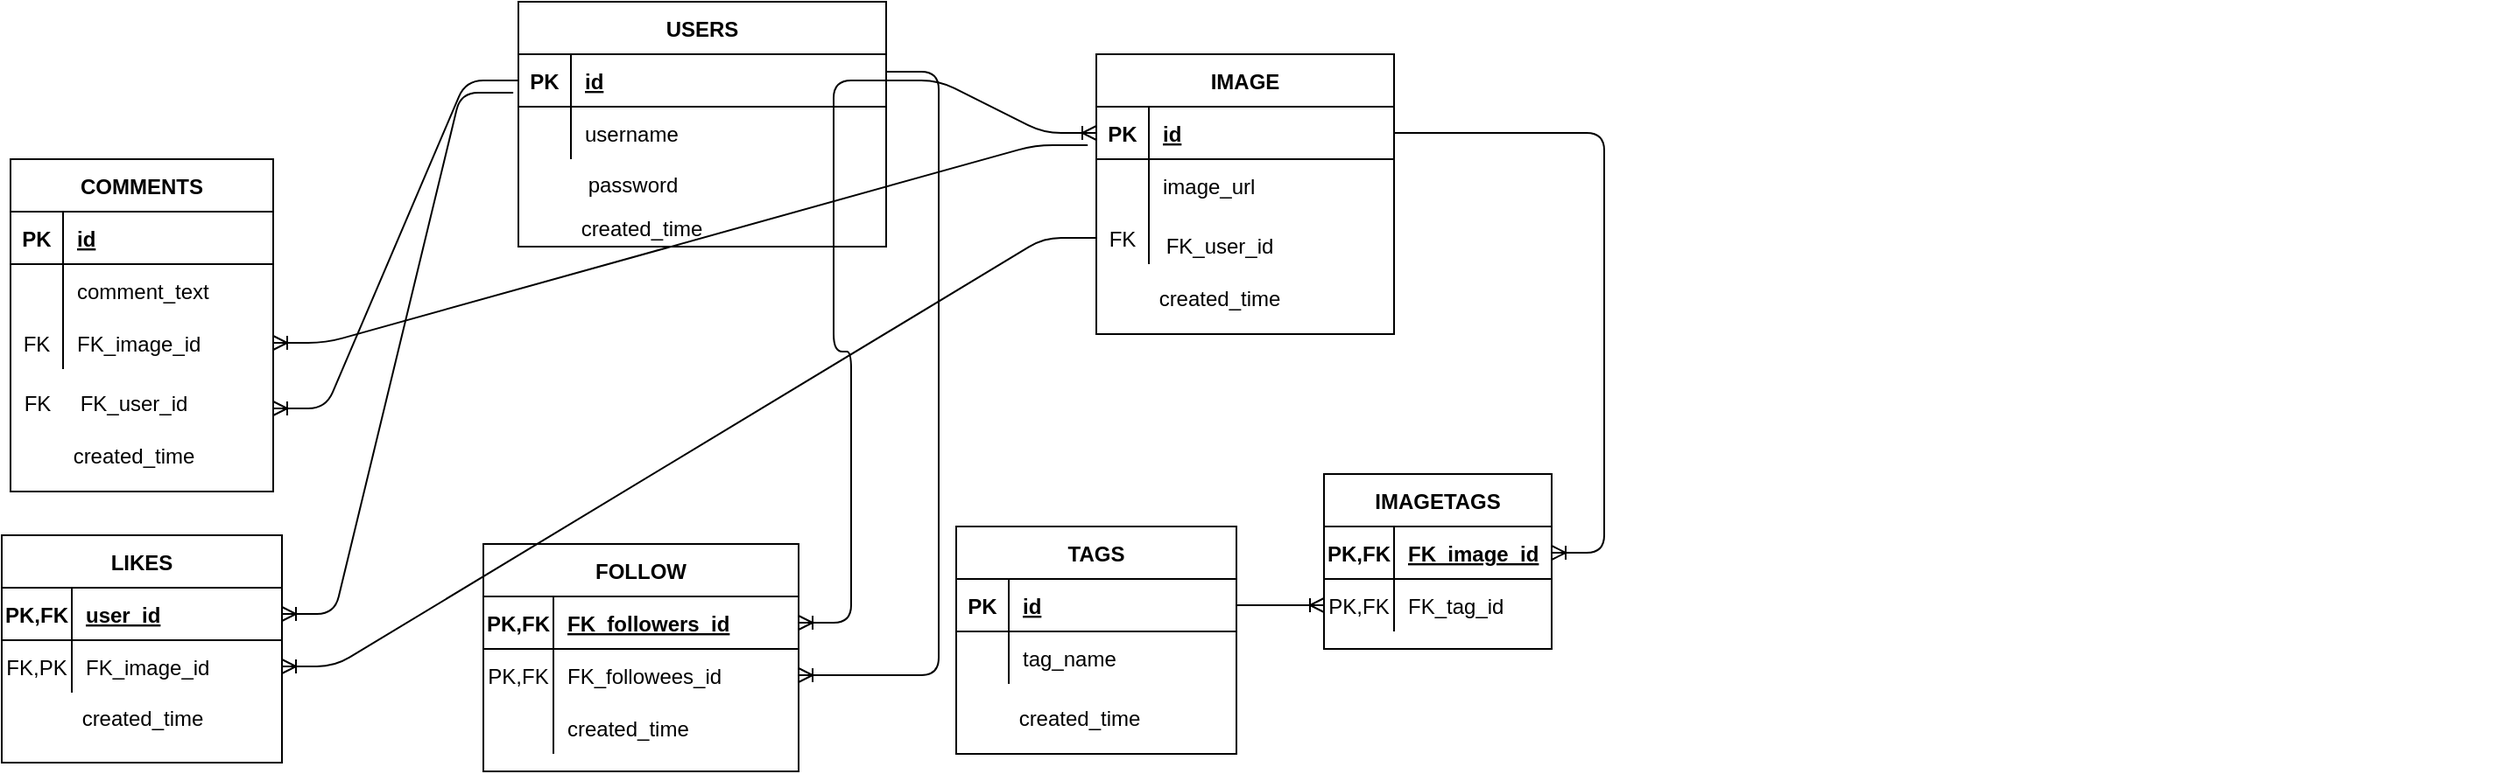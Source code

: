 <mxfile version="14.5.1" type="device"><diagram id="R2lEEEUBdFMjLlhIrx00" name="Page-1"><mxGraphModel dx="1636" dy="523" grid="1" gridSize="10" guides="1" tooltips="1" connect="1" arrows="1" fold="1" page="1" pageScale="1" pageWidth="850" pageHeight="1100" math="0" shadow="0" extFonts="Permanent Marker^https://fonts.googleapis.com/css?family=Permanent+Marker"><root><mxCell id="0"/><mxCell id="1" parent="0"/><mxCell id="C-vyLk0tnHw3VtMMgP7b-2" value="COMMENTS" style="shape=table;startSize=30;container=1;collapsible=1;childLayout=tableLayout;fixedRows=1;rowLines=0;fontStyle=1;align=center;resizeLast=1;" parent="1" vertex="1"><mxGeometry x="-60" y="120" width="150" height="190" as="geometry"/></mxCell><mxCell id="C-vyLk0tnHw3VtMMgP7b-3" value="" style="shape=partialRectangle;collapsible=0;dropTarget=0;pointerEvents=0;fillColor=none;points=[[0,0.5],[1,0.5]];portConstraint=eastwest;top=0;left=0;right=0;bottom=1;" parent="C-vyLk0tnHw3VtMMgP7b-2" vertex="1"><mxGeometry y="30" width="150" height="30" as="geometry"/></mxCell><mxCell id="C-vyLk0tnHw3VtMMgP7b-4" value="PK" style="shape=partialRectangle;overflow=hidden;connectable=0;fillColor=none;top=0;left=0;bottom=0;right=0;fontStyle=1;" parent="C-vyLk0tnHw3VtMMgP7b-3" vertex="1"><mxGeometry width="30" height="30" as="geometry"/></mxCell><mxCell id="C-vyLk0tnHw3VtMMgP7b-5" value="id" style="shape=partialRectangle;overflow=hidden;connectable=0;fillColor=none;top=0;left=0;bottom=0;right=0;align=left;spacingLeft=6;fontStyle=5;" parent="C-vyLk0tnHw3VtMMgP7b-3" vertex="1"><mxGeometry x="30" width="120" height="30" as="geometry"/></mxCell><mxCell id="C-vyLk0tnHw3VtMMgP7b-6" value="" style="shape=partialRectangle;collapsible=0;dropTarget=0;pointerEvents=0;fillColor=none;points=[[0,0.5],[1,0.5]];portConstraint=eastwest;top=0;left=0;right=0;bottom=0;" parent="C-vyLk0tnHw3VtMMgP7b-2" vertex="1"><mxGeometry y="60" width="150" height="30" as="geometry"/></mxCell><mxCell id="C-vyLk0tnHw3VtMMgP7b-7" value="&#xA;" style="shape=partialRectangle;overflow=hidden;connectable=0;fillColor=none;top=0;left=0;bottom=0;right=0;" parent="C-vyLk0tnHw3VtMMgP7b-6" vertex="1"><mxGeometry width="30" height="30" as="geometry"/></mxCell><mxCell id="C-vyLk0tnHw3VtMMgP7b-8" value="comment_text" style="shape=partialRectangle;overflow=hidden;connectable=0;fillColor=none;top=0;left=0;bottom=0;right=0;align=left;spacingLeft=6;" parent="C-vyLk0tnHw3VtMMgP7b-6" vertex="1"><mxGeometry x="30" width="120" height="30" as="geometry"/></mxCell><mxCell id="C-vyLk0tnHw3VtMMgP7b-9" value="" style="shape=partialRectangle;collapsible=0;dropTarget=0;pointerEvents=0;fillColor=none;points=[[0,0.5],[1,0.5]];portConstraint=eastwest;top=0;left=0;right=0;bottom=0;" parent="C-vyLk0tnHw3VtMMgP7b-2" vertex="1"><mxGeometry y="90" width="150" height="30" as="geometry"/></mxCell><mxCell id="C-vyLk0tnHw3VtMMgP7b-10" value="FK" style="shape=partialRectangle;overflow=hidden;connectable=0;fillColor=none;top=0;left=0;bottom=0;right=0;" parent="C-vyLk0tnHw3VtMMgP7b-9" vertex="1"><mxGeometry width="30" height="30" as="geometry"/></mxCell><mxCell id="C-vyLk0tnHw3VtMMgP7b-11" value="FK_image_id" style="shape=partialRectangle;overflow=hidden;connectable=0;fillColor=none;top=0;left=0;bottom=0;right=0;align=left;spacingLeft=6;" parent="C-vyLk0tnHw3VtMMgP7b-9" vertex="1"><mxGeometry x="30" width="120" height="30" as="geometry"/></mxCell><mxCell id="C-vyLk0tnHw3VtMMgP7b-13" value="IMAGE" style="shape=table;startSize=30;container=1;collapsible=1;childLayout=tableLayout;fixedRows=1;rowLines=0;fontStyle=1;align=center;resizeLast=1;" parent="1" vertex="1"><mxGeometry x="560" y="60" width="170" height="160" as="geometry"/></mxCell><mxCell id="C-vyLk0tnHw3VtMMgP7b-14" value="" style="shape=partialRectangle;collapsible=0;dropTarget=0;pointerEvents=0;fillColor=none;points=[[0,0.5],[1,0.5]];portConstraint=eastwest;top=0;left=0;right=0;bottom=1;" parent="C-vyLk0tnHw3VtMMgP7b-13" vertex="1"><mxGeometry y="30" width="170" height="30" as="geometry"/></mxCell><mxCell id="C-vyLk0tnHw3VtMMgP7b-15" value="PK" style="shape=partialRectangle;overflow=hidden;connectable=0;fillColor=none;top=0;left=0;bottom=0;right=0;fontStyle=1;" parent="C-vyLk0tnHw3VtMMgP7b-14" vertex="1"><mxGeometry width="30" height="30" as="geometry"/></mxCell><mxCell id="C-vyLk0tnHw3VtMMgP7b-16" value="id" style="shape=partialRectangle;overflow=hidden;connectable=0;fillColor=none;top=0;left=0;bottom=0;right=0;align=left;spacingLeft=6;fontStyle=5;" parent="C-vyLk0tnHw3VtMMgP7b-14" vertex="1"><mxGeometry x="30" width="140" height="30" as="geometry"/></mxCell><mxCell id="C-vyLk0tnHw3VtMMgP7b-17" value="" style="shape=partialRectangle;collapsible=0;dropTarget=0;pointerEvents=0;fillColor=none;points=[[0,0.5],[1,0.5]];portConstraint=eastwest;top=0;left=0;right=0;bottom=0;" parent="C-vyLk0tnHw3VtMMgP7b-13" vertex="1"><mxGeometry y="60" width="170" height="30" as="geometry"/></mxCell><mxCell id="C-vyLk0tnHw3VtMMgP7b-18" value="" style="shape=partialRectangle;overflow=hidden;connectable=0;fillColor=none;top=0;left=0;bottom=0;right=0;" parent="C-vyLk0tnHw3VtMMgP7b-17" vertex="1"><mxGeometry width="30" height="30" as="geometry"/></mxCell><mxCell id="C-vyLk0tnHw3VtMMgP7b-19" value="image_url" style="shape=partialRectangle;overflow=hidden;connectable=0;fillColor=none;top=0;left=0;bottom=0;right=0;align=left;spacingLeft=6;" parent="C-vyLk0tnHw3VtMMgP7b-17" vertex="1"><mxGeometry x="30" width="140" height="30" as="geometry"/></mxCell><mxCell id="C-vyLk0tnHw3VtMMgP7b-20" value="" style="shape=partialRectangle;collapsible=0;dropTarget=0;pointerEvents=0;fillColor=none;points=[[0,0.5],[1,0.5]];portConstraint=eastwest;top=0;left=0;right=0;bottom=0;" parent="C-vyLk0tnHw3VtMMgP7b-13" vertex="1"><mxGeometry y="90" width="170" height="30" as="geometry"/></mxCell><mxCell id="C-vyLk0tnHw3VtMMgP7b-21" value="FK" style="shape=partialRectangle;overflow=hidden;connectable=0;fillColor=none;top=0;left=0;bottom=0;right=0;" parent="C-vyLk0tnHw3VtMMgP7b-20" vertex="1"><mxGeometry width="30" height="30" as="geometry"/></mxCell><mxCell id="C-vyLk0tnHw3VtMMgP7b-22" value="" style="shape=partialRectangle;overflow=hidden;connectable=0;fillColor=none;top=0;left=0;bottom=0;right=0;align=left;spacingLeft=6;" parent="C-vyLk0tnHw3VtMMgP7b-20" vertex="1"><mxGeometry x="30" width="140" height="30" as="geometry"/></mxCell><mxCell id="C-vyLk0tnHw3VtMMgP7b-23" value="USERS" style="shape=table;startSize=30;container=1;collapsible=1;childLayout=tableLayout;fixedRows=1;rowLines=0;fontStyle=1;align=center;resizeLast=1;" parent="1" vertex="1"><mxGeometry x="230" y="30" width="210" height="140" as="geometry"/></mxCell><mxCell id="C-vyLk0tnHw3VtMMgP7b-24" value="" style="shape=partialRectangle;collapsible=0;dropTarget=0;pointerEvents=0;fillColor=none;points=[[0,0.5],[1,0.5]];portConstraint=eastwest;top=0;left=0;right=0;bottom=1;" parent="C-vyLk0tnHw3VtMMgP7b-23" vertex="1"><mxGeometry y="30" width="210" height="30" as="geometry"/></mxCell><mxCell id="C-vyLk0tnHw3VtMMgP7b-25" value="PK" style="shape=partialRectangle;overflow=hidden;connectable=0;fillColor=none;top=0;left=0;bottom=0;right=0;fontStyle=1;" parent="C-vyLk0tnHw3VtMMgP7b-24" vertex="1"><mxGeometry width="30" height="30" as="geometry"/></mxCell><mxCell id="C-vyLk0tnHw3VtMMgP7b-26" value="id" style="shape=partialRectangle;overflow=hidden;connectable=0;fillColor=none;top=0;left=0;bottom=0;right=0;align=left;spacingLeft=6;fontStyle=5;" parent="C-vyLk0tnHw3VtMMgP7b-24" vertex="1"><mxGeometry x="30" width="180" height="30" as="geometry"/></mxCell><mxCell id="C-vyLk0tnHw3VtMMgP7b-27" value="" style="shape=partialRectangle;collapsible=0;dropTarget=0;pointerEvents=0;fillColor=none;points=[[0,0.5],[1,0.5]];portConstraint=eastwest;top=0;left=0;right=0;bottom=0;" parent="C-vyLk0tnHw3VtMMgP7b-23" vertex="1"><mxGeometry y="60" width="210" height="30" as="geometry"/></mxCell><mxCell id="C-vyLk0tnHw3VtMMgP7b-28" value="" style="shape=partialRectangle;overflow=hidden;connectable=0;fillColor=none;top=0;left=0;bottom=0;right=0;" parent="C-vyLk0tnHw3VtMMgP7b-27" vertex="1"><mxGeometry width="30" height="30" as="geometry"/></mxCell><mxCell id="C-vyLk0tnHw3VtMMgP7b-29" value="username" style="shape=partialRectangle;overflow=hidden;connectable=0;fillColor=none;top=0;left=0;bottom=0;right=0;align=left;spacingLeft=6;" parent="C-vyLk0tnHw3VtMMgP7b-27" vertex="1"><mxGeometry x="30" width="180" height="30" as="geometry"/></mxCell><mxCell id="NSXjlxzXcqo6Fx_7cMjA-2" value="password" style="text;html=1;align=center;verticalAlign=middle;resizable=0;points=[];autosize=1;" parent="1" vertex="1"><mxGeometry x="260" y="125" width="70" height="20" as="geometry"/></mxCell><mxCell id="NSXjlxzXcqo6Fx_7cMjA-3" value="created_time" style="text;html=1;align=center;verticalAlign=middle;resizable=0;points=[];autosize=1;" parent="1" vertex="1"><mxGeometry x="260" y="150" width="80" height="20" as="geometry"/></mxCell><mxCell id="NSXjlxzXcqo6Fx_7cMjA-4" value="FK_user_id" style="text;html=1;align=center;verticalAlign=middle;resizable=0;points=[];autosize=1;" parent="1" vertex="1"><mxGeometry x="-30" y="250" width="80" height="20" as="geometry"/></mxCell><mxCell id="NSXjlxzXcqo6Fx_7cMjA-6" value="created_time" style="text;html=1;align=center;verticalAlign=middle;resizable=0;points=[];autosize=1;" parent="1" vertex="1"><mxGeometry x="-30" y="280" width="80" height="20" as="geometry"/></mxCell><mxCell id="NSXjlxzXcqo6Fx_7cMjA-7" value="FK" style="text;html=1;align=center;verticalAlign=middle;resizable=0;points=[];autosize=1;" parent="1" vertex="1"><mxGeometry x="-60" y="250" width="30" height="20" as="geometry"/></mxCell><mxCell id="NSXjlxzXcqo6Fx_7cMjA-13" value="" style="shape=partialRectangle;overflow=hidden;connectable=0;fillColor=none;top=0;left=0;bottom=0;right=0;align=left;spacingLeft=6;" parent="1" vertex="1"><mxGeometry x="1140" y="60" width="220" height="30" as="geometry"/></mxCell><mxCell id="NSXjlxzXcqo6Fx_7cMjA-14" value="FK_user_id" style="text;html=1;align=center;verticalAlign=middle;resizable=0;points=[];autosize=1;" parent="1" vertex="1"><mxGeometry x="590" y="160" width="80" height="20" as="geometry"/></mxCell><mxCell id="NSXjlxzXcqo6Fx_7cMjA-16" value="created_time" style="text;html=1;align=center;verticalAlign=middle;resizable=0;points=[];autosize=1;" parent="1" vertex="1"><mxGeometry x="590" y="190" width="80" height="20" as="geometry"/></mxCell><mxCell id="NSXjlxzXcqo6Fx_7cMjA-18" value="LIKES" style="shape=table;startSize=30;container=1;collapsible=1;childLayout=tableLayout;fixedRows=1;rowLines=0;fontStyle=1;align=center;resizeLast=1;" parent="1" vertex="1"><mxGeometry x="-65" y="335" width="160" height="130" as="geometry"/></mxCell><mxCell id="NSXjlxzXcqo6Fx_7cMjA-19" value="" style="shape=partialRectangle;collapsible=0;dropTarget=0;pointerEvents=0;fillColor=none;points=[[0,0.5],[1,0.5]];portConstraint=eastwest;top=0;left=0;right=0;bottom=1;" parent="NSXjlxzXcqo6Fx_7cMjA-18" vertex="1"><mxGeometry y="30" width="160" height="30" as="geometry"/></mxCell><mxCell id="NSXjlxzXcqo6Fx_7cMjA-20" value="PK,FK" style="shape=partialRectangle;overflow=hidden;connectable=0;fillColor=none;top=0;left=0;bottom=0;right=0;fontStyle=1;" parent="NSXjlxzXcqo6Fx_7cMjA-19" vertex="1"><mxGeometry width="40" height="30" as="geometry"/></mxCell><mxCell id="NSXjlxzXcqo6Fx_7cMjA-21" value="user_id" style="shape=partialRectangle;overflow=hidden;connectable=0;fillColor=none;top=0;left=0;bottom=0;right=0;align=left;spacingLeft=6;fontStyle=5;" parent="NSXjlxzXcqo6Fx_7cMjA-19" vertex="1"><mxGeometry x="40" width="120" height="30" as="geometry"/></mxCell><mxCell id="NSXjlxzXcqo6Fx_7cMjA-22" value="" style="shape=partialRectangle;collapsible=0;dropTarget=0;pointerEvents=0;fillColor=none;points=[[0,0.5],[1,0.5]];portConstraint=eastwest;top=0;left=0;right=0;bottom=0;" parent="NSXjlxzXcqo6Fx_7cMjA-18" vertex="1"><mxGeometry y="60" width="160" height="30" as="geometry"/></mxCell><mxCell id="NSXjlxzXcqo6Fx_7cMjA-23" value="FK,PK" style="shape=partialRectangle;overflow=hidden;connectable=0;fillColor=none;top=0;left=0;bottom=0;right=0;" parent="NSXjlxzXcqo6Fx_7cMjA-22" vertex="1"><mxGeometry width="40" height="30" as="geometry"/></mxCell><mxCell id="NSXjlxzXcqo6Fx_7cMjA-24" value="FK_image_id" style="shape=partialRectangle;overflow=hidden;connectable=0;fillColor=none;top=0;left=0;bottom=0;right=0;align=left;spacingLeft=6;" parent="NSXjlxzXcqo6Fx_7cMjA-22" vertex="1"><mxGeometry x="40" width="120" height="30" as="geometry"/></mxCell><mxCell id="NSXjlxzXcqo6Fx_7cMjA-26" value="&lt;div&gt;created_time&lt;/div&gt;" style="text;html=1;align=center;verticalAlign=middle;resizable=0;points=[];autosize=1;" parent="1" vertex="1"><mxGeometry x="-25" y="430" width="80" height="20" as="geometry"/></mxCell><mxCell id="NSXjlxzXcqo6Fx_7cMjA-27" value="TAGS" style="shape=table;startSize=30;container=1;collapsible=1;childLayout=tableLayout;fixedRows=1;rowLines=0;fontStyle=1;align=center;resizeLast=1;" parent="1" vertex="1"><mxGeometry x="480" y="330" width="160" height="130" as="geometry"/></mxCell><mxCell id="NSXjlxzXcqo6Fx_7cMjA-28" value="" style="shape=partialRectangle;collapsible=0;dropTarget=0;pointerEvents=0;fillColor=none;points=[[0,0.5],[1,0.5]];portConstraint=eastwest;top=0;left=0;right=0;bottom=1;" parent="NSXjlxzXcqo6Fx_7cMjA-27" vertex="1"><mxGeometry y="30" width="160" height="30" as="geometry"/></mxCell><mxCell id="NSXjlxzXcqo6Fx_7cMjA-29" value="PK" style="shape=partialRectangle;overflow=hidden;connectable=0;fillColor=none;top=0;left=0;bottom=0;right=0;fontStyle=1;" parent="NSXjlxzXcqo6Fx_7cMjA-28" vertex="1"><mxGeometry width="30" height="30" as="geometry"/></mxCell><mxCell id="NSXjlxzXcqo6Fx_7cMjA-30" value="id" style="shape=partialRectangle;overflow=hidden;connectable=0;fillColor=none;top=0;left=0;bottom=0;right=0;align=left;spacingLeft=6;fontStyle=5;" parent="NSXjlxzXcqo6Fx_7cMjA-28" vertex="1"><mxGeometry x="30" width="130" height="30" as="geometry"/></mxCell><mxCell id="NSXjlxzXcqo6Fx_7cMjA-31" value="" style="shape=partialRectangle;collapsible=0;dropTarget=0;pointerEvents=0;fillColor=none;points=[[0,0.5],[1,0.5]];portConstraint=eastwest;top=0;left=0;right=0;bottom=0;" parent="NSXjlxzXcqo6Fx_7cMjA-27" vertex="1"><mxGeometry y="60" width="160" height="30" as="geometry"/></mxCell><mxCell id="NSXjlxzXcqo6Fx_7cMjA-32" value="" style="shape=partialRectangle;overflow=hidden;connectable=0;fillColor=none;top=0;left=0;bottom=0;right=0;" parent="NSXjlxzXcqo6Fx_7cMjA-31" vertex="1"><mxGeometry width="30" height="30" as="geometry"/></mxCell><mxCell id="NSXjlxzXcqo6Fx_7cMjA-33" value="tag_name" style="shape=partialRectangle;overflow=hidden;connectable=0;fillColor=none;top=0;left=0;bottom=0;right=0;align=left;spacingLeft=6;" parent="NSXjlxzXcqo6Fx_7cMjA-31" vertex="1"><mxGeometry x="30" width="130" height="30" as="geometry"/></mxCell><mxCell id="NSXjlxzXcqo6Fx_7cMjA-34" value="&lt;div&gt;created_time&lt;/div&gt;" style="text;html=1;align=center;verticalAlign=middle;resizable=0;points=[];autosize=1;" parent="1" vertex="1"><mxGeometry x="510" y="430" width="80" height="20" as="geometry"/></mxCell><mxCell id="GLfAoDUs2Q5pukhVORDA-44" value="FOLLOW" style="shape=table;startSize=30;container=1;collapsible=1;childLayout=tableLayout;fixedRows=1;rowLines=0;fontStyle=1;align=center;resizeLast=1;rounded=0;sketch=0;" parent="1" vertex="1"><mxGeometry x="210" y="340" width="180" height="130" as="geometry"/></mxCell><mxCell id="GLfAoDUs2Q5pukhVORDA-45" value="" style="shape=partialRectangle;collapsible=0;dropTarget=0;pointerEvents=0;fillColor=none;top=0;left=0;bottom=1;right=0;points=[[0,0.5],[1,0.5]];portConstraint=eastwest;" parent="GLfAoDUs2Q5pukhVORDA-44" vertex="1"><mxGeometry y="30" width="180" height="30" as="geometry"/></mxCell><mxCell id="GLfAoDUs2Q5pukhVORDA-46" value="PK,FK" style="shape=partialRectangle;connectable=0;fillColor=none;top=0;left=0;bottom=0;right=0;fontStyle=1;overflow=hidden;" parent="GLfAoDUs2Q5pukhVORDA-45" vertex="1"><mxGeometry width="40" height="30" as="geometry"/></mxCell><mxCell id="GLfAoDUs2Q5pukhVORDA-47" value="FK_followers_id" style="shape=partialRectangle;connectable=0;fillColor=none;top=0;left=0;bottom=0;right=0;align=left;spacingLeft=6;fontStyle=5;overflow=hidden;" parent="GLfAoDUs2Q5pukhVORDA-45" vertex="1"><mxGeometry x="40" width="140" height="30" as="geometry"/></mxCell><mxCell id="GLfAoDUs2Q5pukhVORDA-48" value="" style="shape=partialRectangle;collapsible=0;dropTarget=0;pointerEvents=0;fillColor=none;top=0;left=0;bottom=0;right=0;points=[[0,0.5],[1,0.5]];portConstraint=eastwest;" parent="GLfAoDUs2Q5pukhVORDA-44" vertex="1"><mxGeometry y="60" width="180" height="30" as="geometry"/></mxCell><mxCell id="GLfAoDUs2Q5pukhVORDA-49" value="PK,FK" style="shape=partialRectangle;connectable=0;fillColor=none;top=0;left=0;bottom=0;right=0;editable=1;overflow=hidden;" parent="GLfAoDUs2Q5pukhVORDA-48" vertex="1"><mxGeometry width="40" height="30" as="geometry"/></mxCell><mxCell id="GLfAoDUs2Q5pukhVORDA-50" value="FK_followees_id" style="shape=partialRectangle;connectable=0;fillColor=none;top=0;left=0;bottom=0;right=0;align=left;spacingLeft=6;overflow=hidden;" parent="GLfAoDUs2Q5pukhVORDA-48" vertex="1"><mxGeometry x="40" width="140" height="30" as="geometry"/></mxCell><mxCell id="GLfAoDUs2Q5pukhVORDA-51" value="" style="shape=partialRectangle;collapsible=0;dropTarget=0;pointerEvents=0;fillColor=none;top=0;left=0;bottom=0;right=0;points=[[0,0.5],[1,0.5]];portConstraint=eastwest;" parent="GLfAoDUs2Q5pukhVORDA-44" vertex="1"><mxGeometry y="90" width="180" height="30" as="geometry"/></mxCell><mxCell id="GLfAoDUs2Q5pukhVORDA-52" value="" style="shape=partialRectangle;connectable=0;fillColor=none;top=0;left=0;bottom=0;right=0;editable=1;overflow=hidden;" parent="GLfAoDUs2Q5pukhVORDA-51" vertex="1"><mxGeometry width="40" height="30" as="geometry"/></mxCell><mxCell id="GLfAoDUs2Q5pukhVORDA-53" value="created_time" style="shape=partialRectangle;connectable=0;fillColor=none;top=0;left=0;bottom=0;right=0;align=left;spacingLeft=6;overflow=hidden;" parent="GLfAoDUs2Q5pukhVORDA-51" vertex="1"><mxGeometry x="40" width="140" height="30" as="geometry"/></mxCell><mxCell id="GLfAoDUs2Q5pukhVORDA-60" value="IMAGETAGS" style="shape=table;startSize=30;container=1;collapsible=1;childLayout=tableLayout;fixedRows=1;rowLines=0;fontStyle=1;align=center;resizeLast=1;rounded=0;sketch=0;" parent="1" vertex="1"><mxGeometry x="690" y="300" width="130" height="100" as="geometry"/></mxCell><mxCell id="GLfAoDUs2Q5pukhVORDA-61" value="" style="shape=partialRectangle;collapsible=0;dropTarget=0;pointerEvents=0;fillColor=none;top=0;left=0;bottom=1;right=0;points=[[0,0.5],[1,0.5]];portConstraint=eastwest;" parent="GLfAoDUs2Q5pukhVORDA-60" vertex="1"><mxGeometry y="30" width="130" height="30" as="geometry"/></mxCell><mxCell id="GLfAoDUs2Q5pukhVORDA-62" value="PK,FK" style="shape=partialRectangle;connectable=0;fillColor=none;top=0;left=0;bottom=0;right=0;fontStyle=1;overflow=hidden;" parent="GLfAoDUs2Q5pukhVORDA-61" vertex="1"><mxGeometry width="40" height="30" as="geometry"/></mxCell><mxCell id="GLfAoDUs2Q5pukhVORDA-63" value="FK_image_id" style="shape=partialRectangle;connectable=0;fillColor=none;top=0;left=0;bottom=0;right=0;align=left;spacingLeft=6;fontStyle=5;overflow=hidden;" parent="GLfAoDUs2Q5pukhVORDA-61" vertex="1"><mxGeometry x="40" width="90" height="30" as="geometry"/></mxCell><mxCell id="GLfAoDUs2Q5pukhVORDA-64" value="" style="shape=partialRectangle;collapsible=0;dropTarget=0;pointerEvents=0;fillColor=none;top=0;left=0;bottom=0;right=0;points=[[0,0.5],[1,0.5]];portConstraint=eastwest;" parent="GLfAoDUs2Q5pukhVORDA-60" vertex="1"><mxGeometry y="60" width="130" height="30" as="geometry"/></mxCell><mxCell id="GLfAoDUs2Q5pukhVORDA-65" value="PK,FK" style="shape=partialRectangle;connectable=0;fillColor=none;top=0;left=0;bottom=0;right=0;editable=1;overflow=hidden;" parent="GLfAoDUs2Q5pukhVORDA-64" vertex="1"><mxGeometry width="40" height="30" as="geometry"/></mxCell><mxCell id="GLfAoDUs2Q5pukhVORDA-66" value="FK_tag_id" style="shape=partialRectangle;connectable=0;fillColor=none;top=0;left=0;bottom=0;right=0;align=left;spacingLeft=6;overflow=hidden;" parent="GLfAoDUs2Q5pukhVORDA-64" vertex="1"><mxGeometry x="40" width="90" height="30" as="geometry"/></mxCell><mxCell id="GLfAoDUs2Q5pukhVORDA-75" value="" style="edgeStyle=entityRelationEdgeStyle;fontSize=12;html=1;endArrow=ERoneToMany;exitX=1;exitY=0.5;exitDx=0;exitDy=0;entryX=0;entryY=0.5;entryDx=0;entryDy=0;" parent="1" source="C-vyLk0tnHw3VtMMgP7b-24" target="C-vyLk0tnHw3VtMMgP7b-14" edge="1"><mxGeometry width="100" height="100" relative="1" as="geometry"><mxPoint x="180" y="310" as="sourcePoint"/><mxPoint x="170" y="340" as="targetPoint"/></mxGeometry></mxCell><mxCell id="GLfAoDUs2Q5pukhVORDA-79" value="" style="edgeStyle=entityRelationEdgeStyle;fontSize=12;html=1;endArrow=ERoneToMany;exitX=-0.029;exitY=0.733;exitDx=0;exitDy=0;exitPerimeter=0;entryX=1;entryY=0.5;entryDx=0;entryDy=0;" parent="1" source="C-vyLk0tnHw3VtMMgP7b-14" target="C-vyLk0tnHw3VtMMgP7b-9" edge="1"><mxGeometry width="100" height="100" relative="1" as="geometry"><mxPoint x="510" y="130" as="sourcePoint"/><mxPoint x="350" y="220" as="targetPoint"/></mxGeometry></mxCell><mxCell id="GLfAoDUs2Q5pukhVORDA-80" value="" style="edgeStyle=entityRelationEdgeStyle;fontSize=12;html=1;endArrow=ERoneToMany;entryX=1;entryY=0.75;entryDx=0;entryDy=0;exitX=0;exitY=0.5;exitDx=0;exitDy=0;" parent="1" source="C-vyLk0tnHw3VtMMgP7b-24" target="C-vyLk0tnHw3VtMMgP7b-2" edge="1"><mxGeometry width="100" height="100" relative="1" as="geometry"><mxPoint x="250" y="310" as="sourcePoint"/><mxPoint x="350" y="210" as="targetPoint"/></mxGeometry></mxCell><mxCell id="GLfAoDUs2Q5pukhVORDA-81" value="" style="edgeStyle=entityRelationEdgeStyle;fontSize=12;html=1;endArrow=ERoneToMany;exitX=-0.014;exitY=0.733;exitDx=0;exitDy=0;exitPerimeter=0;entryX=1;entryY=0.5;entryDx=0;entryDy=0;" parent="1" source="C-vyLk0tnHw3VtMMgP7b-24" target="NSXjlxzXcqo6Fx_7cMjA-19" edge="1"><mxGeometry width="100" height="100" relative="1" as="geometry"><mxPoint x="150" y="380" as="sourcePoint"/><mxPoint x="250" y="280" as="targetPoint"/></mxGeometry></mxCell><mxCell id="GLfAoDUs2Q5pukhVORDA-82" value="" style="edgeStyle=entityRelationEdgeStyle;fontSize=12;html=1;endArrow=ERoneToMany;exitX=0;exitY=0.5;exitDx=0;exitDy=0;entryX=1;entryY=0.5;entryDx=0;entryDy=0;" parent="1" source="C-vyLk0tnHw3VtMMgP7b-20" target="NSXjlxzXcqo6Fx_7cMjA-22" edge="1"><mxGeometry width="100" height="100" relative="1" as="geometry"><mxPoint x="400" y="340" as="sourcePoint"/><mxPoint x="500" y="240" as="targetPoint"/></mxGeometry></mxCell><mxCell id="GLfAoDUs2Q5pukhVORDA-83" value="" style="edgeStyle=entityRelationEdgeStyle;fontSize=12;html=1;endArrow=ERoneToMany;entryX=1;entryY=0.5;entryDx=0;entryDy=0;exitX=1;exitY=0.5;exitDx=0;exitDy=0;" parent="1" source="C-vyLk0tnHw3VtMMgP7b-24" target="GLfAoDUs2Q5pukhVORDA-45" edge="1"><mxGeometry width="100" height="100" relative="1" as="geometry"><mxPoint x="120" y="130" as="sourcePoint"/><mxPoint x="220" y="30" as="targetPoint"/></mxGeometry></mxCell><mxCell id="GLfAoDUs2Q5pukhVORDA-84" value="" style="edgeStyle=entityRelationEdgeStyle;fontSize=12;html=1;endArrow=ERoneToMany;entryX=1;entryY=0.5;entryDx=0;entryDy=0;" parent="1" target="GLfAoDUs2Q5pukhVORDA-48" edge="1"><mxGeometry width="100" height="100" relative="1" as="geometry"><mxPoint x="440" y="70" as="sourcePoint"/><mxPoint x="330" y="220" as="targetPoint"/></mxGeometry></mxCell><mxCell id="GLfAoDUs2Q5pukhVORDA-85" value="" style="edgeStyle=entityRelationEdgeStyle;fontSize=12;html=1;endArrow=ERoneToMany;exitX=1;exitY=0.5;exitDx=0;exitDy=0;" parent="1" source="C-vyLk0tnHw3VtMMgP7b-14" target="GLfAoDUs2Q5pukhVORDA-61" edge="1"><mxGeometry width="100" height="100" relative="1" as="geometry"><mxPoint x="830" y="105" as="sourcePoint"/><mxPoint x="900" y="340" as="targetPoint"/></mxGeometry></mxCell><mxCell id="GLfAoDUs2Q5pukhVORDA-86" value="" style="edgeStyle=entityRelationEdgeStyle;fontSize=12;html=1;endArrow=ERoneToMany;exitX=1;exitY=0.5;exitDx=0;exitDy=0;entryX=0;entryY=0.5;entryDx=0;entryDy=0;" parent="1" source="NSXjlxzXcqo6Fx_7cMjA-28" target="GLfAoDUs2Q5pukhVORDA-64" edge="1"><mxGeometry width="100" height="100" relative="1" as="geometry"><mxPoint x="660" y="540" as="sourcePoint"/><mxPoint x="760" y="440" as="targetPoint"/></mxGeometry></mxCell></root></mxGraphModel></diagram></mxfile>
